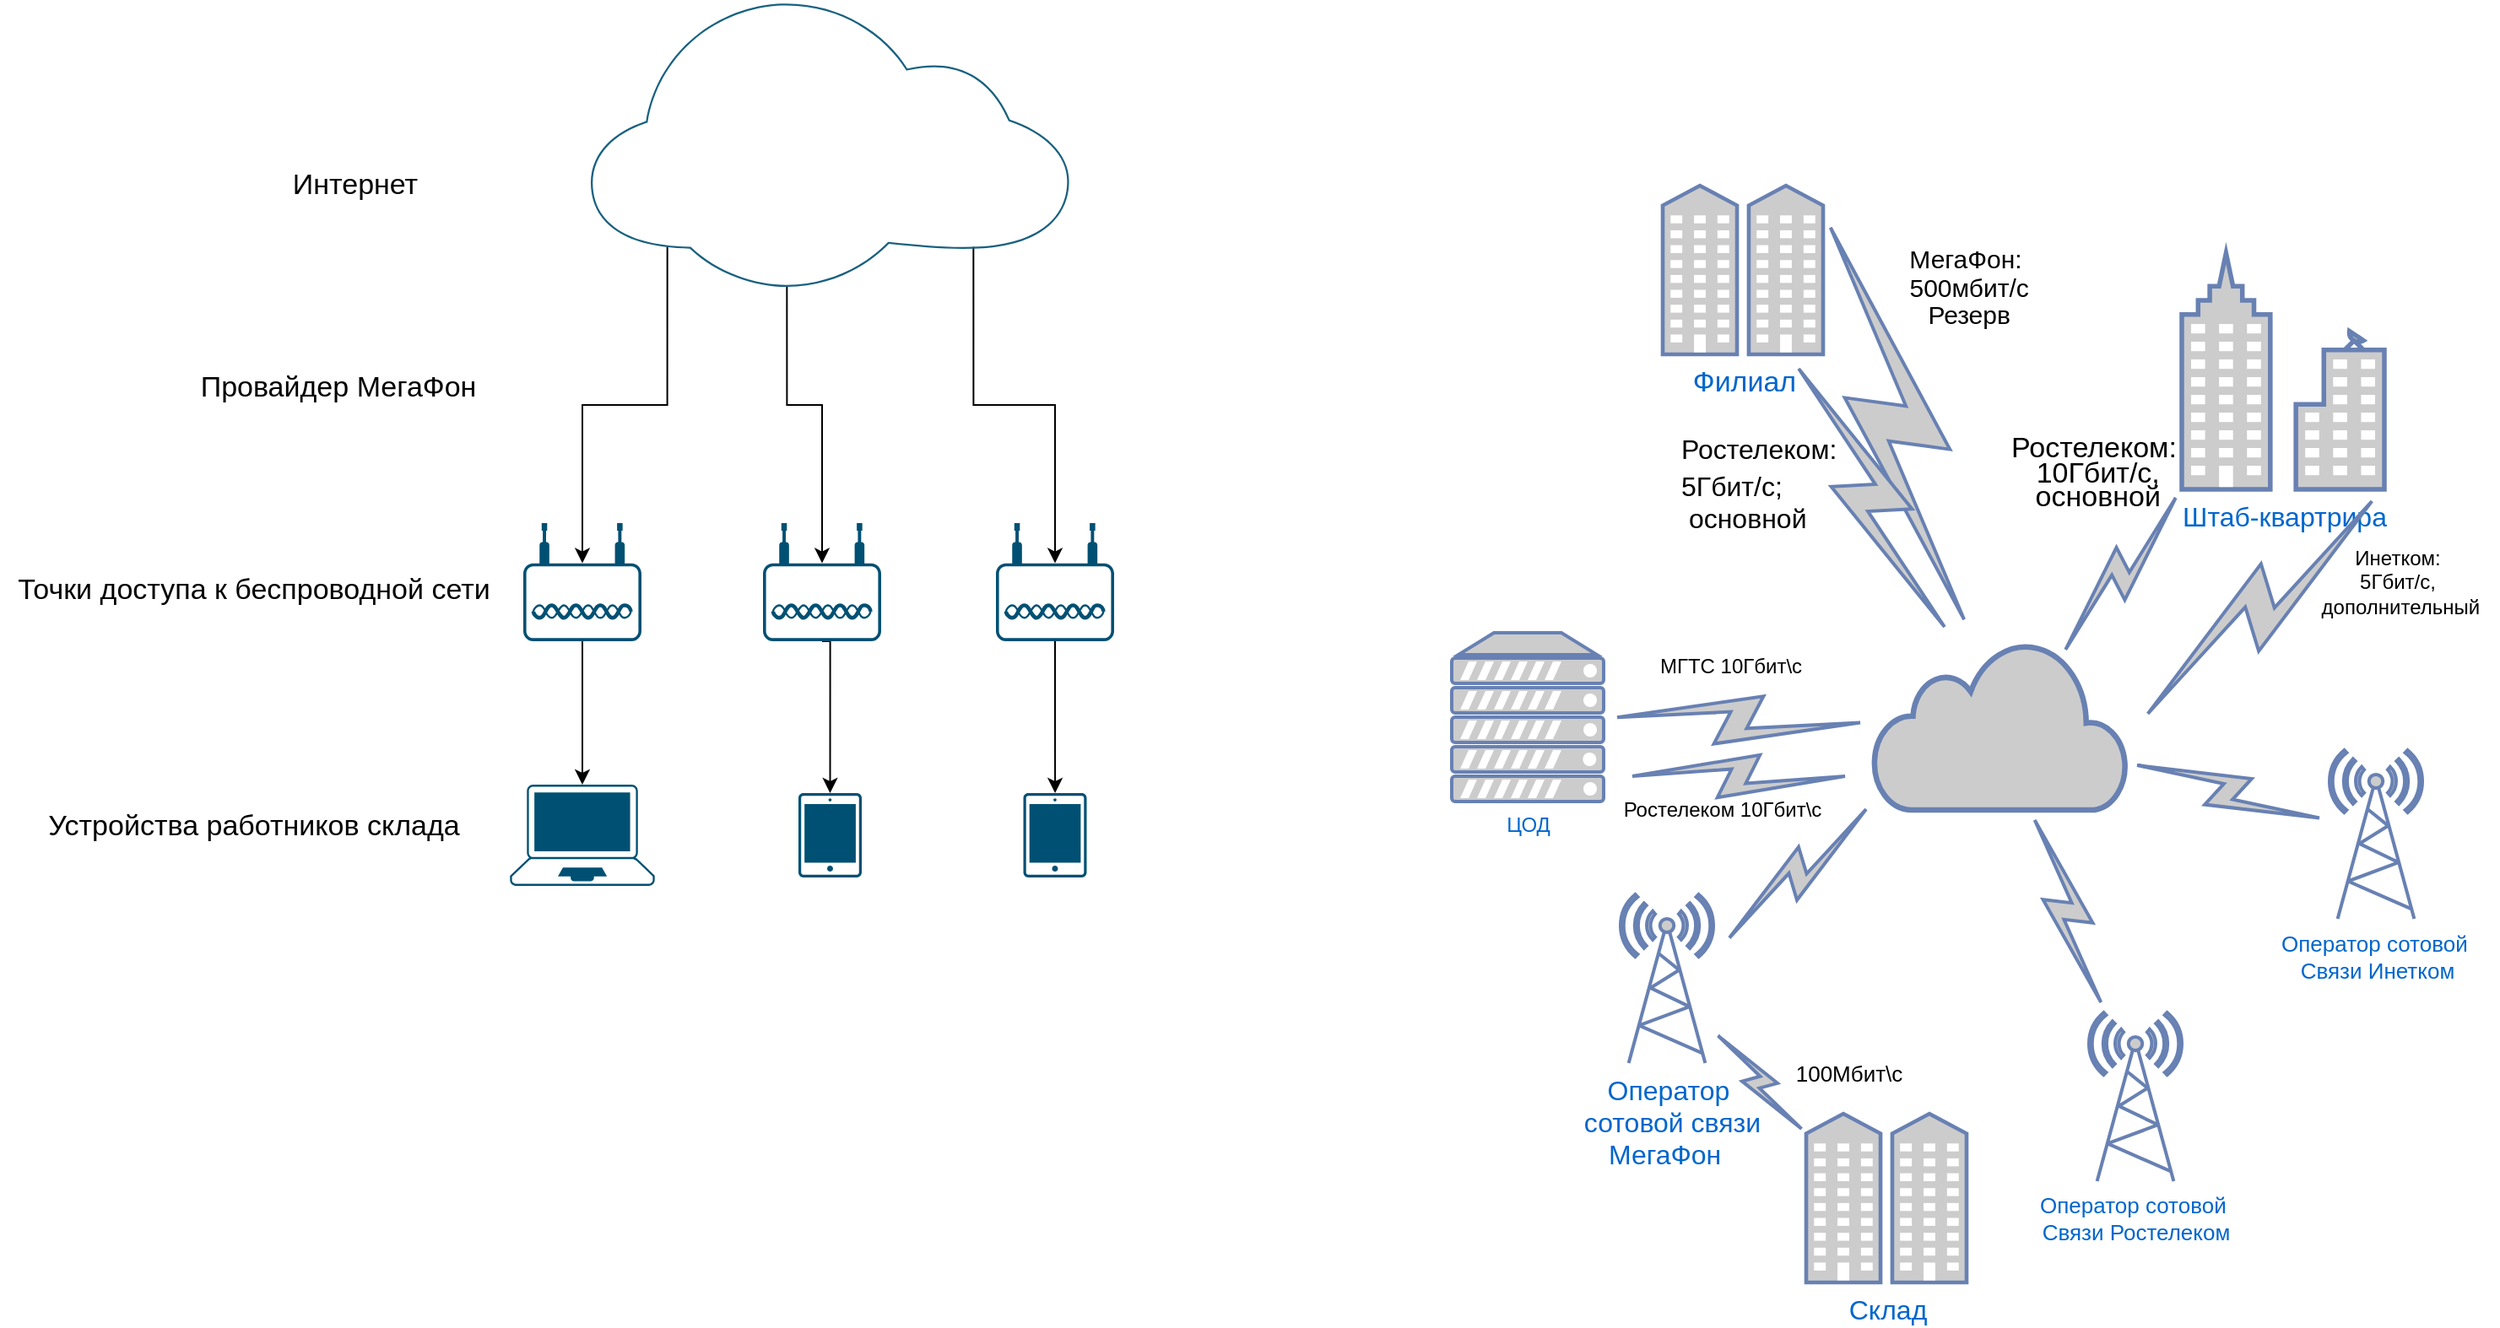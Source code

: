 <mxfile version="20.6.0" type="github">
  <diagram id="-UTYX_p3Y40szlkS-9Rh" name="Страница 1">
    <mxGraphModel dx="1607" dy="1144" grid="1" gridSize="10" guides="1" tooltips="1" connect="1" arrows="1" fold="1" page="1" pageScale="1" pageWidth="827" pageHeight="1169" math="0" shadow="0">
      <root>
        <mxCell id="0" />
        <mxCell id="1" parent="0" />
        <mxCell id="KpQBcZ5MpFE-sc2UEKSK-1" value="" style="html=1;outlineConnect=0;fillColor=#CCCCCC;strokeColor=#6881B3;gradientColor=none;gradientDirection=north;strokeWidth=2;shape=mxgraph.networks.cloud;fontColor=#ffffff;" parent="1" vertex="1">
          <mxGeometry x="310" y="470" width="150" height="100" as="geometry" />
        </mxCell>
        <mxCell id="KpQBcZ5MpFE-sc2UEKSK-2" value="" style="html=1;outlineConnect=0;fillColor=#CCCCCC;strokeColor=#6881B3;gradientColor=none;gradientDirection=north;strokeWidth=2;shape=mxgraph.networks.comm_link_edge;html=1;rounded=0;entryX=1;entryY=0.12;entryDx=0;entryDy=0;entryPerimeter=0;" parent="1" source="KpQBcZ5MpFE-sc2UEKSK-1" target="KpQBcZ5MpFE-sc2UEKSK-3" edge="1">
          <mxGeometry width="100" height="100" relative="1" as="geometry">
            <mxPoint x="130" y="360" as="sourcePoint" />
            <mxPoint x="230" y="260" as="targetPoint" />
          </mxGeometry>
        </mxCell>
        <mxCell id="KpQBcZ5MpFE-sc2UEKSK-3" value="&lt;font style=&quot;font-size: 17px;&quot;&gt;Филиал&lt;/font&gt;" style="fontColor=#0066CC;verticalAlign=top;verticalLabelPosition=bottom;labelPosition=center;align=center;html=1;outlineConnect=0;fillColor=#CCCCCC;strokeColor=#6881B3;gradientColor=none;gradientDirection=north;strokeWidth=2;shape=mxgraph.networks.community;" parent="1" vertex="1">
          <mxGeometry x="185" y="200" width="95" height="100" as="geometry" />
        </mxCell>
        <mxCell id="KpQBcZ5MpFE-sc2UEKSK-4" value="" style="html=1;outlineConnect=0;fillColor=#CCCCCC;strokeColor=#6881B3;gradientColor=none;gradientDirection=north;strokeWidth=2;shape=mxgraph.networks.comm_link_edge;html=1;rounded=0;" parent="1" source="KpQBcZ5MpFE-sc2UEKSK-1" target="KpQBcZ5MpFE-sc2UEKSK-3" edge="1">
          <mxGeometry width="100" height="100" relative="1" as="geometry">
            <mxPoint x="300" y="560" as="sourcePoint" />
            <mxPoint x="190" y="390" as="targetPoint" />
          </mxGeometry>
        </mxCell>
        <mxCell id="KpQBcZ5MpFE-sc2UEKSK-6" value="&lt;h2 style=&quot;line-height: 10%;&quot;&gt;&lt;span style=&quot;font-weight: normal;&quot;&gt;&lt;font style=&quot;font-size: 15px;&quot;&gt;МегаФон:&lt;/font&gt;&lt;/span&gt;&lt;/h2&gt;&lt;h2 style=&quot;line-height: 10%;&quot;&gt;&lt;span style=&quot;font-weight: normal;&quot;&gt;&lt;font style=&quot;font-size: 15px;&quot;&gt;&amp;nbsp;500мбит/с&lt;/font&gt;&lt;/span&gt;&lt;/h2&gt;&lt;h2 style=&quot;line-height: 10%;&quot;&gt;&lt;span style=&quot;font-weight: normal;&quot;&gt;&lt;font style=&quot;font-size: 15px;&quot;&gt;&amp;nbsp;Резерв&lt;/font&gt;&lt;/span&gt;&lt;/h2&gt;" style="text;html=1;align=center;verticalAlign=middle;resizable=0;points=[];autosize=1;strokeColor=none;fillColor=none;rotation=0;" parent="1" vertex="1">
          <mxGeometry x="314" y="220" width="100" height="80" as="geometry" />
        </mxCell>
        <mxCell id="KpQBcZ5MpFE-sc2UEKSK-7" value="&lt;h2 style=&quot;font-size: 16px; line-height: 0%;&quot;&gt;&lt;span style=&quot;font-weight: normal;&quot;&gt;&lt;font style=&quot;font-size: 16px;&quot;&gt;Ростелеком:&lt;/font&gt;&lt;/span&gt;&lt;/h2&gt;&lt;span style=&quot;line-height: 115%; font-family: Calibri, sans-serif; font-size: 16px;&quot;&gt;&lt;font style=&quot;font-size: 16px;&quot;&gt;5Гбит/с;&lt;br&gt;&amp;nbsp;основной&lt;/font&gt;&lt;/span&gt;" style="text;html=1;align=left;verticalAlign=middle;resizable=0;points=[];autosize=1;strokeColor=none;fillColor=none;fontSize=15;rotation=0;" parent="1" vertex="1">
          <mxGeometry x="194" y="335" width="120" height="80" as="geometry" />
        </mxCell>
        <mxCell id="KpQBcZ5MpFE-sc2UEKSK-8" value="Штаб-квартрира" style="fontColor=#0066CC;verticalAlign=top;verticalLabelPosition=bottom;labelPosition=center;align=center;html=1;outlineConnect=0;fillColor=#CCCCCC;strokeColor=#6881B3;gradientColor=none;gradientDirection=north;strokeWidth=2;shape=mxgraph.networks.business_center;fontSize=16;" parent="1" vertex="1">
          <mxGeometry x="492.5" y="240" width="120" height="140" as="geometry" />
        </mxCell>
        <mxCell id="KpQBcZ5MpFE-sc2UEKSK-9" value="" style="html=1;outlineConnect=0;fillColor=#CCCCCC;strokeColor=#6881B3;gradientColor=none;gradientDirection=north;strokeWidth=2;shape=mxgraph.networks.comm_link_edge;html=1;rounded=0;fontSize=16;entryX=0;entryY=1;entryDx=0;entryDy=0;entryPerimeter=0;" parent="1" target="KpQBcZ5MpFE-sc2UEKSK-8" edge="1">
          <mxGeometry width="100" height="100" relative="1" as="geometry">
            <mxPoint x="420" y="480" as="sourcePoint" />
            <mxPoint x="500" y="200" as="targetPoint" />
          </mxGeometry>
        </mxCell>
        <mxCell id="KpQBcZ5MpFE-sc2UEKSK-11" value="" style="html=1;outlineConnect=0;fillColor=#CCCCCC;strokeColor=#6881B3;gradientColor=none;gradientDirection=north;strokeWidth=2;shape=mxgraph.networks.comm_link_edge;html=1;rounded=0;fontSize=16;entryX=1;entryY=1;entryDx=0;entryDy=0;entryPerimeter=0;" parent="1" target="KpQBcZ5MpFE-sc2UEKSK-8" edge="1">
          <mxGeometry width="100" height="100" relative="1" as="geometry">
            <mxPoint x="465" y="520" as="sourcePoint" />
            <mxPoint x="620" y="470" as="targetPoint" />
          </mxGeometry>
        </mxCell>
        <mxCell id="KpQBcZ5MpFE-sc2UEKSK-12" value="&lt;h2 style=&quot;line-height: 0%; font-size: 17px;&quot;&gt;&lt;span style=&quot;font-weight: normal;&quot;&gt;&lt;font style=&quot;font-size: 17px;&quot;&gt;Ростелеком:&lt;/font&gt;&lt;/span&gt;&lt;/h2&gt;&lt;h2 style=&quot;line-height: 0%; font-size: 17px;&quot;&gt;&lt;span style=&quot;font-weight: normal;&quot;&gt;&lt;font style=&quot;font-size: 17px;&quot;&gt;&amp;nbsp;10Гбит/с,&lt;/font&gt;&lt;/span&gt;&lt;/h2&gt;&lt;h2 style=&quot;line-height: 0%; font-size: 17px;&quot;&gt;&lt;span style=&quot;font-weight: normal;&quot;&gt;&lt;font style=&quot;font-size: 17px;&quot;&gt;&amp;nbsp;основной&lt;/font&gt;&lt;/span&gt;&lt;/h2&gt;" style="text;html=1;align=center;verticalAlign=middle;resizable=0;points=[];autosize=1;strokeColor=none;fillColor=none;fontSize=16;rotation=0;" parent="1" vertex="1">
          <mxGeometry x="380" y="335" width="120" height="70" as="geometry" />
        </mxCell>
        <mxCell id="KpQBcZ5MpFE-sc2UEKSK-13" value="&lt;span&gt;Инетком:&lt;br&gt;5Гбит/с,&lt;br&gt;&amp;nbsp;дополнительный&lt;/span&gt;" style="text;html=1;align=center;verticalAlign=middle;resizable=0;points=[];autosize=1;strokeColor=none;fillColor=none;fontSize=12;rotation=0;" parent="1" vertex="1">
          <mxGeometry x="560" y="405" width="120" height="60" as="geometry" />
        </mxCell>
        <mxCell id="KpQBcZ5MpFE-sc2UEKSK-14" value="&lt;h2 style=&quot;font-size: 13px;&quot;&gt;&lt;br&gt;&lt;/h2&gt;" style="text;html=1;align=center;verticalAlign=middle;resizable=0;points=[];autosize=1;strokeColor=none;fillColor=none;fontSize=12;rotation=-75;" parent="1" vertex="1">
          <mxGeometry x="455" y="415" width="20" height="50" as="geometry" />
        </mxCell>
        <mxCell id="mzrMpBRlQFHOKVfrwBG5-4" value="Склад" style="fontColor=#0066CC;verticalAlign=top;verticalLabelPosition=bottom;labelPosition=center;align=center;html=1;outlineConnect=0;fillColor=#CCCCCC;strokeColor=#6881B3;gradientColor=none;gradientDirection=north;strokeWidth=2;shape=mxgraph.networks.community;fontSize=16;" parent="1" vertex="1">
          <mxGeometry x="270" y="750" width="95" height="100" as="geometry" />
        </mxCell>
        <mxCell id="mzrMpBRlQFHOKVfrwBG5-5" value="Оператор&lt;br&gt;&amp;nbsp;сотовой связи&lt;br&gt;МегаФон&amp;nbsp;" style="fontColor=#0066CC;verticalAlign=top;verticalLabelPosition=bottom;labelPosition=center;align=center;html=1;outlineConnect=0;fillColor=#CCCCCC;strokeColor=#6881B3;gradientColor=none;gradientDirection=north;strokeWidth=2;shape=mxgraph.networks.radio_tower;fontSize=16;" parent="1" vertex="1">
          <mxGeometry x="160" y="620" width="55" height="100" as="geometry" />
        </mxCell>
        <mxCell id="mzrMpBRlQFHOKVfrwBG5-6" value="" style="html=1;outlineConnect=0;fillColor=#CCCCCC;strokeColor=#6881B3;gradientColor=none;gradientDirection=north;strokeWidth=2;shape=mxgraph.networks.comm_link_edge;html=1;rounded=0;fontSize=16;" parent="1" source="KpQBcZ5MpFE-sc2UEKSK-1" edge="1">
          <mxGeometry width="100" height="100" relative="1" as="geometry">
            <mxPoint x="360" y="500" as="sourcePoint" />
            <mxPoint x="220" y="650" as="targetPoint" />
            <Array as="points">
              <mxPoint x="170" y="650" />
            </Array>
          </mxGeometry>
        </mxCell>
        <mxCell id="mzrMpBRlQFHOKVfrwBG5-7" value="" style="html=1;outlineConnect=0;fillColor=#CCCCCC;strokeColor=#6881B3;gradientColor=none;gradientDirection=north;strokeWidth=2;shape=mxgraph.networks.comm_link_edge;html=1;rounded=0;fontSize=16;entryX=0;entryY=0.12;entryDx=0;entryDy=0;entryPerimeter=0;" parent="1" source="mzrMpBRlQFHOKVfrwBG5-5" target="mzrMpBRlQFHOKVfrwBG5-4" edge="1">
          <mxGeometry width="100" height="100" relative="1" as="geometry">
            <mxPoint x="235" y="730" as="sourcePoint" />
            <mxPoint x="280" y="750" as="targetPoint" />
          </mxGeometry>
        </mxCell>
        <mxCell id="mzrMpBRlQFHOKVfrwBG5-8" value="&lt;font style=&quot;font-size: 13px;&quot;&gt;100Мбит\с&lt;/font&gt;" style="text;html=1;align=center;verticalAlign=middle;resizable=0;points=[];autosize=1;strokeColor=none;fillColor=none;fontSize=16;" parent="1" vertex="1">
          <mxGeometry x="250" y="710" width="90" height="30" as="geometry" />
        </mxCell>
        <mxCell id="mzrMpBRlQFHOKVfrwBG5-9" value="Оператор сотовой&amp;nbsp;&lt;br&gt;Связи Ростелеком" style="fontColor=#0066CC;verticalAlign=top;verticalLabelPosition=bottom;labelPosition=center;align=center;html=1;outlineConnect=0;fillColor=#CCCCCC;strokeColor=#6881B3;gradientColor=none;gradientDirection=north;strokeWidth=2;shape=mxgraph.networks.radio_tower;fontSize=13;" parent="1" vertex="1">
          <mxGeometry x="437.5" y="690" width="55" height="100" as="geometry" />
        </mxCell>
        <mxCell id="mzrMpBRlQFHOKVfrwBG5-10" value="Оператор сотовой&amp;nbsp;&lt;br&gt;Связи Инетком" style="fontColor=#0066CC;verticalAlign=top;verticalLabelPosition=bottom;labelPosition=center;align=center;html=1;outlineConnect=0;fillColor=#CCCCCC;strokeColor=#6881B3;gradientColor=none;gradientDirection=north;strokeWidth=2;shape=mxgraph.networks.radio_tower;fontSize=13;" parent="1" vertex="1">
          <mxGeometry x="580" y="534.5" width="55" height="100" as="geometry" />
        </mxCell>
        <mxCell id="mzrMpBRlQFHOKVfrwBG5-13" value="" style="html=1;outlineConnect=0;fillColor=#CCCCCC;strokeColor=#6881B3;gradientColor=none;gradientDirection=north;strokeWidth=2;shape=mxgraph.networks.comm_link_edge;html=1;rounded=0;fontSize=13;" parent="1" source="mzrMpBRlQFHOKVfrwBG5-9" target="KpQBcZ5MpFE-sc2UEKSK-1" edge="1">
          <mxGeometry width="100" height="100" relative="1" as="geometry">
            <mxPoint x="400" y="700" as="sourcePoint" />
            <mxPoint x="500" y="600" as="targetPoint" />
          </mxGeometry>
        </mxCell>
        <mxCell id="mzrMpBRlQFHOKVfrwBG5-14" value="" style="html=1;outlineConnect=0;fillColor=#CCCCCC;strokeColor=#6881B3;gradientColor=none;gradientDirection=north;strokeWidth=2;shape=mxgraph.networks.comm_link_edge;html=1;rounded=0;fontSize=13;" parent="1" source="KpQBcZ5MpFE-sc2UEKSK-1" target="mzrMpBRlQFHOKVfrwBG5-10" edge="1">
          <mxGeometry width="100" height="100" relative="1" as="geometry">
            <mxPoint x="360" y="500" as="sourcePoint" />
            <mxPoint x="460" y="400" as="targetPoint" />
          </mxGeometry>
        </mxCell>
        <mxCell id="mzrMpBRlQFHOKVfrwBG5-27" style="edgeStyle=orthogonalEdgeStyle;rounded=0;orthogonalLoop=1;jettySize=auto;html=1;exitX=0.16;exitY=0.86;exitDx=0;exitDy=0;exitPerimeter=0;entryX=0.5;entryY=0.34;entryDx=0;entryDy=0;entryPerimeter=0;fontSize=17;" parent="1" source="mzrMpBRlQFHOKVfrwBG5-19" target="mzrMpBRlQFHOKVfrwBG5-21" edge="1">
          <mxGeometry relative="1" as="geometry" />
        </mxCell>
        <mxCell id="mzrMpBRlQFHOKVfrwBG5-28" style="edgeStyle=orthogonalEdgeStyle;rounded=0;orthogonalLoop=1;jettySize=auto;html=1;exitX=0.41;exitY=1;exitDx=0;exitDy=0;exitPerimeter=0;entryX=0.5;entryY=0.34;entryDx=0;entryDy=0;entryPerimeter=0;fontSize=17;" parent="1" source="mzrMpBRlQFHOKVfrwBG5-19" target="mzrMpBRlQFHOKVfrwBG5-22" edge="1">
          <mxGeometry relative="1" as="geometry" />
        </mxCell>
        <mxCell id="mzrMpBRlQFHOKVfrwBG5-29" style="edgeStyle=orthogonalEdgeStyle;rounded=0;orthogonalLoop=1;jettySize=auto;html=1;exitX=0.8;exitY=0.86;exitDx=0;exitDy=0;exitPerimeter=0;entryX=0.5;entryY=0.34;entryDx=0;entryDy=0;entryPerimeter=0;fontSize=17;" parent="1" source="mzrMpBRlQFHOKVfrwBG5-19" target="mzrMpBRlQFHOKVfrwBG5-23" edge="1">
          <mxGeometry relative="1" as="geometry" />
        </mxCell>
        <mxCell id="mzrMpBRlQFHOKVfrwBG5-19" value="" style="points=[[0,0.64,0],[0.2,0.15,0],[0.4,0.01,0],[0.79,0.25,0],[1,0.65,0],[0.8,0.86,0],[0.41,1,0],[0.16,0.86,0]];verticalLabelPosition=bottom;sketch=0;html=1;verticalAlign=top;aspect=fixed;align=center;pointerEvents=1;shape=mxgraph.cisco19.cloud;fillColor=#186180;strokeColor=none;fontSize=17;" parent="1" vertex="1">
          <mxGeometry x="-450" y="90" width="283.33" height="170" as="geometry" />
        </mxCell>
        <mxCell id="mzrMpBRlQFHOKVfrwBG5-20" value="Интернет" style="text;html=1;align=center;verticalAlign=middle;resizable=0;points=[];autosize=1;strokeColor=none;fillColor=none;fontSize=17;" parent="1" vertex="1">
          <mxGeometry x="-640" y="185" width="100" height="30" as="geometry" />
        </mxCell>
        <mxCell id="mzrMpBRlQFHOKVfrwBG5-35" style="edgeStyle=orthogonalEdgeStyle;rounded=0;orthogonalLoop=1;jettySize=auto;html=1;exitX=0.5;exitY=1;exitDx=0;exitDy=0;exitPerimeter=0;entryX=0.5;entryY=0;entryDx=0;entryDy=0;entryPerimeter=0;fontSize=17;" parent="1" source="mzrMpBRlQFHOKVfrwBG5-21" target="mzrMpBRlQFHOKVfrwBG5-32" edge="1">
          <mxGeometry relative="1" as="geometry" />
        </mxCell>
        <mxCell id="mzrMpBRlQFHOKVfrwBG5-21" value="" style="points=[[0.03,0.36,0],[0.18,0,0],[0.5,0.34,0],[0.82,0,0],[0.97,0.36,0],[1,0.67,0],[0.975,0.975,0],[0.5,1,0],[0.025,0.975,0],[0,0.67,0]];verticalLabelPosition=bottom;sketch=0;html=1;verticalAlign=top;aspect=fixed;align=center;pointerEvents=1;shape=mxgraph.cisco19.wireless_access_point;fillColor=#005073;strokeColor=none;fontSize=17;" parent="1" vertex="1">
          <mxGeometry x="-490" y="400" width="70" height="70" as="geometry" />
        </mxCell>
        <mxCell id="mzrMpBRlQFHOKVfrwBG5-36" style="edgeStyle=orthogonalEdgeStyle;rounded=0;orthogonalLoop=1;jettySize=auto;html=1;exitX=0.5;exitY=1;exitDx=0;exitDy=0;exitPerimeter=0;entryX=0.5;entryY=0;entryDx=0;entryDy=0;entryPerimeter=0;fontSize=17;" parent="1" source="mzrMpBRlQFHOKVfrwBG5-22" target="mzrMpBRlQFHOKVfrwBG5-33" edge="1">
          <mxGeometry relative="1" as="geometry">
            <Array as="points">
              <mxPoint x="-308" y="470" />
            </Array>
          </mxGeometry>
        </mxCell>
        <mxCell id="mzrMpBRlQFHOKVfrwBG5-22" value="" style="points=[[0.03,0.36,0],[0.18,0,0],[0.5,0.34,0],[0.82,0,0],[0.97,0.36,0],[1,0.67,0],[0.975,0.975,0],[0.5,1,0],[0.025,0.975,0],[0,0.67,0]];verticalLabelPosition=bottom;sketch=0;html=1;verticalAlign=top;aspect=fixed;align=center;pointerEvents=1;shape=mxgraph.cisco19.wireless_access_point;fillColor=#005073;strokeColor=none;fontSize=17;" parent="1" vertex="1">
          <mxGeometry x="-348" y="400" width="70" height="70" as="geometry" />
        </mxCell>
        <mxCell id="mzrMpBRlQFHOKVfrwBG5-37" style="edgeStyle=orthogonalEdgeStyle;rounded=0;orthogonalLoop=1;jettySize=auto;html=1;exitX=0.5;exitY=1;exitDx=0;exitDy=0;exitPerimeter=0;fontSize=17;" parent="1" source="mzrMpBRlQFHOKVfrwBG5-23" target="mzrMpBRlQFHOKVfrwBG5-34" edge="1">
          <mxGeometry relative="1" as="geometry" />
        </mxCell>
        <mxCell id="mzrMpBRlQFHOKVfrwBG5-23" value="" style="points=[[0.03,0.36,0],[0.18,0,0],[0.5,0.34,0],[0.82,0,0],[0.97,0.36,0],[1,0.67,0],[0.975,0.975,0],[0.5,1,0],[0.025,0.975,0],[0,0.67,0]];verticalLabelPosition=bottom;sketch=0;html=1;verticalAlign=top;aspect=fixed;align=center;pointerEvents=1;shape=mxgraph.cisco19.wireless_access_point;fillColor=#005073;strokeColor=none;fontSize=17;" parent="1" vertex="1">
          <mxGeometry x="-210" y="400" width="70" height="70" as="geometry" />
        </mxCell>
        <mxCell id="mzrMpBRlQFHOKVfrwBG5-30" value="Провайдер МегаФон" style="text;html=1;align=center;verticalAlign=middle;resizable=0;points=[];autosize=1;strokeColor=none;fillColor=none;fontSize=17;" parent="1" vertex="1">
          <mxGeometry x="-695" y="305" width="190" height="30" as="geometry" />
        </mxCell>
        <mxCell id="mzrMpBRlQFHOKVfrwBG5-31" value="Точки доступа к беспроводной сети" style="text;html=1;align=center;verticalAlign=middle;resizable=0;points=[];autosize=1;strokeColor=none;fillColor=none;fontSize=17;" parent="1" vertex="1">
          <mxGeometry x="-800" y="425" width="300" height="30" as="geometry" />
        </mxCell>
        <mxCell id="mzrMpBRlQFHOKVfrwBG5-32" value="" style="points=[[0.13,0.02,0],[0.5,0,0],[0.87,0.02,0],[0.885,0.4,0],[0.985,0.985,0],[0.5,1,0],[0.015,0.985,0],[0.115,0.4,0]];verticalLabelPosition=bottom;sketch=0;html=1;verticalAlign=top;aspect=fixed;align=center;pointerEvents=1;shape=mxgraph.cisco19.laptop;fillColor=#005073;strokeColor=none;fontSize=17;" parent="1" vertex="1">
          <mxGeometry x="-497.86" y="555" width="85.71" height="60" as="geometry" />
        </mxCell>
        <mxCell id="mzrMpBRlQFHOKVfrwBG5-33" value="" style="sketch=0;points=[[0.015,0.015,0],[0.985,0.015,0],[0.985,0.985,0],[0.015,0.985,0],[0.25,0,0],[0.5,0,0],[0.75,0,0],[1,0.25,0],[1,0.5,0],[1,0.75,0],[0.75,1,0],[0.5,1,0],[0.25,1,0],[0,0.75,0],[0,0.5,0],[0,0.25,0]];verticalLabelPosition=bottom;html=1;verticalAlign=top;aspect=fixed;align=center;pointerEvents=1;shape=mxgraph.cisco19.handheld;fillColor=#005073;strokeColor=none;fontSize=17;" parent="1" vertex="1">
          <mxGeometry x="-327" y="560" width="37.5" height="50" as="geometry" />
        </mxCell>
        <mxCell id="mzrMpBRlQFHOKVfrwBG5-34" value="" style="sketch=0;points=[[0.015,0.015,0],[0.985,0.015,0],[0.985,0.985,0],[0.015,0.985,0],[0.25,0,0],[0.5,0,0],[0.75,0,0],[1,0.25,0],[1,0.5,0],[1,0.75,0],[0.75,1,0],[0.5,1,0],[0.25,1,0],[0,0.75,0],[0,0.5,0],[0,0.25,0]];verticalLabelPosition=bottom;html=1;verticalAlign=top;aspect=fixed;align=center;pointerEvents=1;shape=mxgraph.cisco19.handheld;fillColor=#005073;strokeColor=none;fontSize=17;" parent="1" vertex="1">
          <mxGeometry x="-193.75" y="560" width="37.5" height="50" as="geometry" />
        </mxCell>
        <mxCell id="mzrMpBRlQFHOKVfrwBG5-38" value="Устройства работников склада" style="text;html=1;align=center;verticalAlign=middle;resizable=0;points=[];autosize=1;strokeColor=none;fillColor=none;fontSize=17;" parent="1" vertex="1">
          <mxGeometry x="-785" y="565" width="270" height="30" as="geometry" />
        </mxCell>
        <mxCell id="4aChCCwT_hA6skGrYV3A-1" value="ЦОД" style="fontColor=#0066CC;verticalAlign=top;verticalLabelPosition=bottom;labelPosition=center;align=center;html=1;outlineConnect=0;fillColor=#CCCCCC;strokeColor=#6881B3;gradientColor=none;gradientDirection=north;strokeWidth=2;shape=mxgraph.networks.server;" vertex="1" parent="1">
          <mxGeometry x="60" y="465" width="90" height="100" as="geometry" />
        </mxCell>
        <mxCell id="4aChCCwT_hA6skGrYV3A-2" value="" style="html=1;outlineConnect=0;fillColor=#CCCCCC;strokeColor=#6881B3;gradientColor=none;gradientDirection=north;strokeWidth=2;shape=mxgraph.networks.comm_link_edge;html=1;rounded=0;exitX=1;exitY=0.5;exitDx=0;exitDy=0;exitPerimeter=0;" edge="1" parent="1" source="4aChCCwT_hA6skGrYV3A-1" target="KpQBcZ5MpFE-sc2UEKSK-1">
          <mxGeometry width="100" height="100" relative="1" as="geometry">
            <mxPoint x="200" y="570" as="sourcePoint" />
            <mxPoint x="300" y="470" as="targetPoint" />
          </mxGeometry>
        </mxCell>
        <mxCell id="4aChCCwT_hA6skGrYV3A-3" value="Ростелеком 10Гбит\с" style="text;html=1;align=center;verticalAlign=middle;resizable=0;points=[];autosize=1;strokeColor=none;fillColor=none;" vertex="1" parent="1">
          <mxGeometry x="150" y="555" width="140" height="30" as="geometry" />
        </mxCell>
        <mxCell id="4aChCCwT_hA6skGrYV3A-4" value="" style="html=1;outlineConnect=0;fillColor=#CCCCCC;strokeColor=#6881B3;gradientColor=none;gradientDirection=north;strokeWidth=2;shape=mxgraph.networks.comm_link_edge;html=1;rounded=0;" edge="1" parent="1">
          <mxGeometry width="100" height="100" relative="1" as="geometry">
            <mxPoint x="160" y="550" as="sourcePoint" />
            <mxPoint x="300" y="550" as="targetPoint" />
          </mxGeometry>
        </mxCell>
        <mxCell id="4aChCCwT_hA6skGrYV3A-6" value="МГТС 10Гбит\с" style="text;html=1;align=center;verticalAlign=middle;resizable=0;points=[];autosize=1;strokeColor=none;fillColor=none;" vertex="1" parent="1">
          <mxGeometry x="170" y="470" width="110" height="30" as="geometry" />
        </mxCell>
      </root>
    </mxGraphModel>
  </diagram>
</mxfile>
